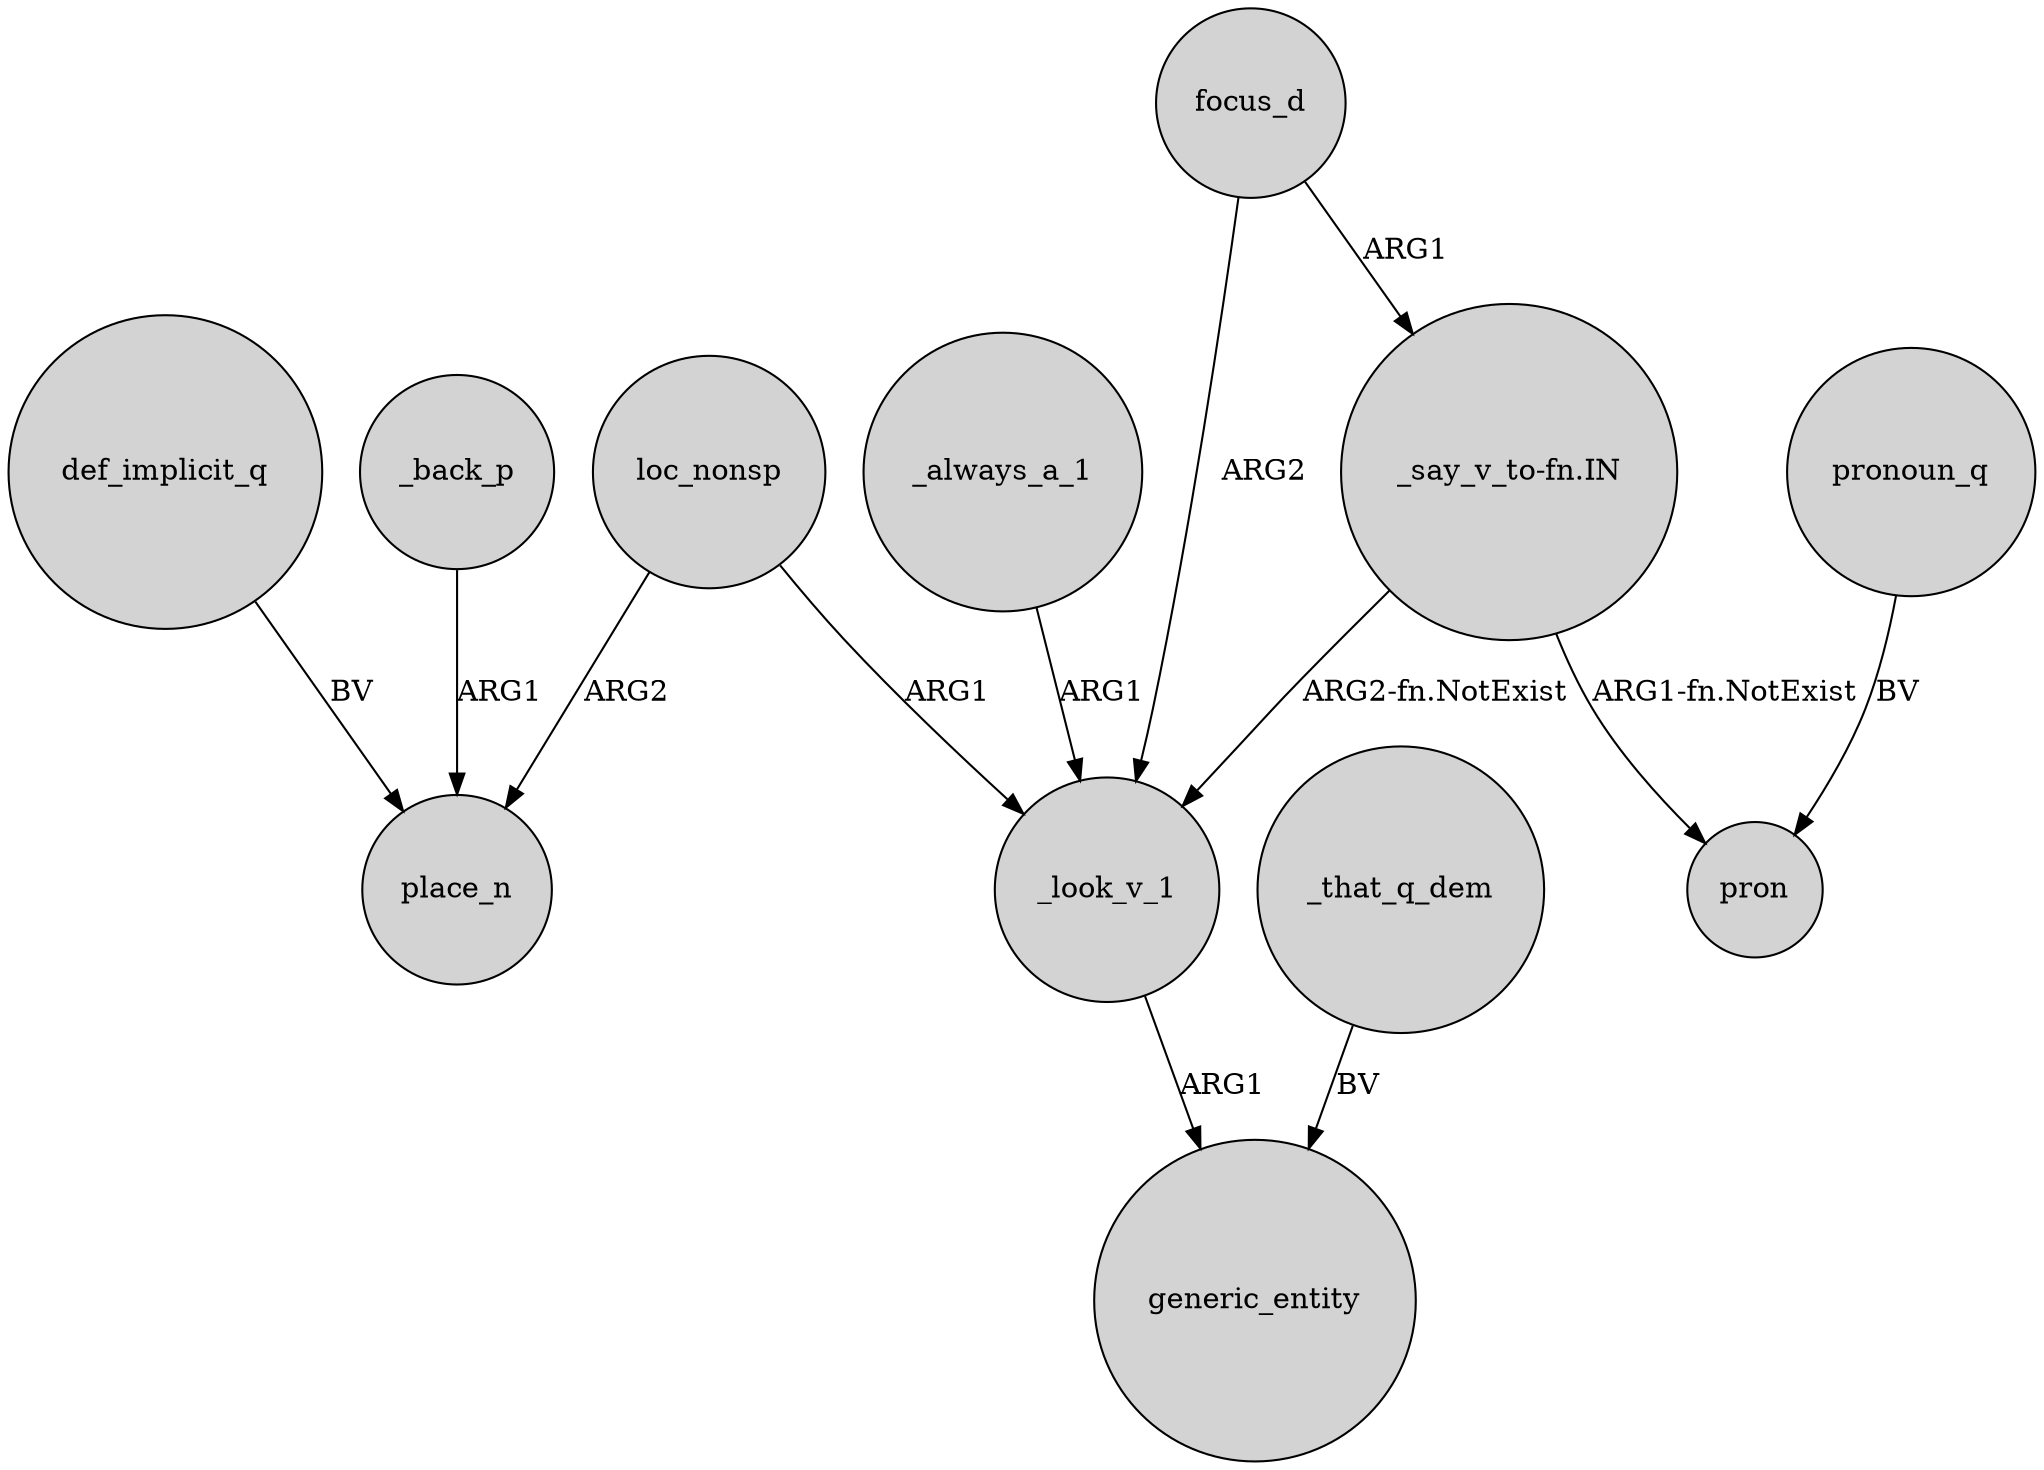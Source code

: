 digraph {
	node [shape=circle style=filled]
	loc_nonsp -> place_n [label=ARG2]
	"_say_v_to-fn.IN" -> pron [label="ARG1-fn.NotExist"]
	_back_p -> place_n [label=ARG1]
	def_implicit_q -> place_n [label=BV]
	_always_a_1 -> _look_v_1 [label=ARG1]
	focus_d -> _look_v_1 [label=ARG2]
	loc_nonsp -> _look_v_1 [label=ARG1]
	_that_q_dem -> generic_entity [label=BV]
	_look_v_1 -> generic_entity [label=ARG1]
	"_say_v_to-fn.IN" -> _look_v_1 [label="ARG2-fn.NotExist"]
	focus_d -> "_say_v_to-fn.IN" [label=ARG1]
	pronoun_q -> pron [label=BV]
}
